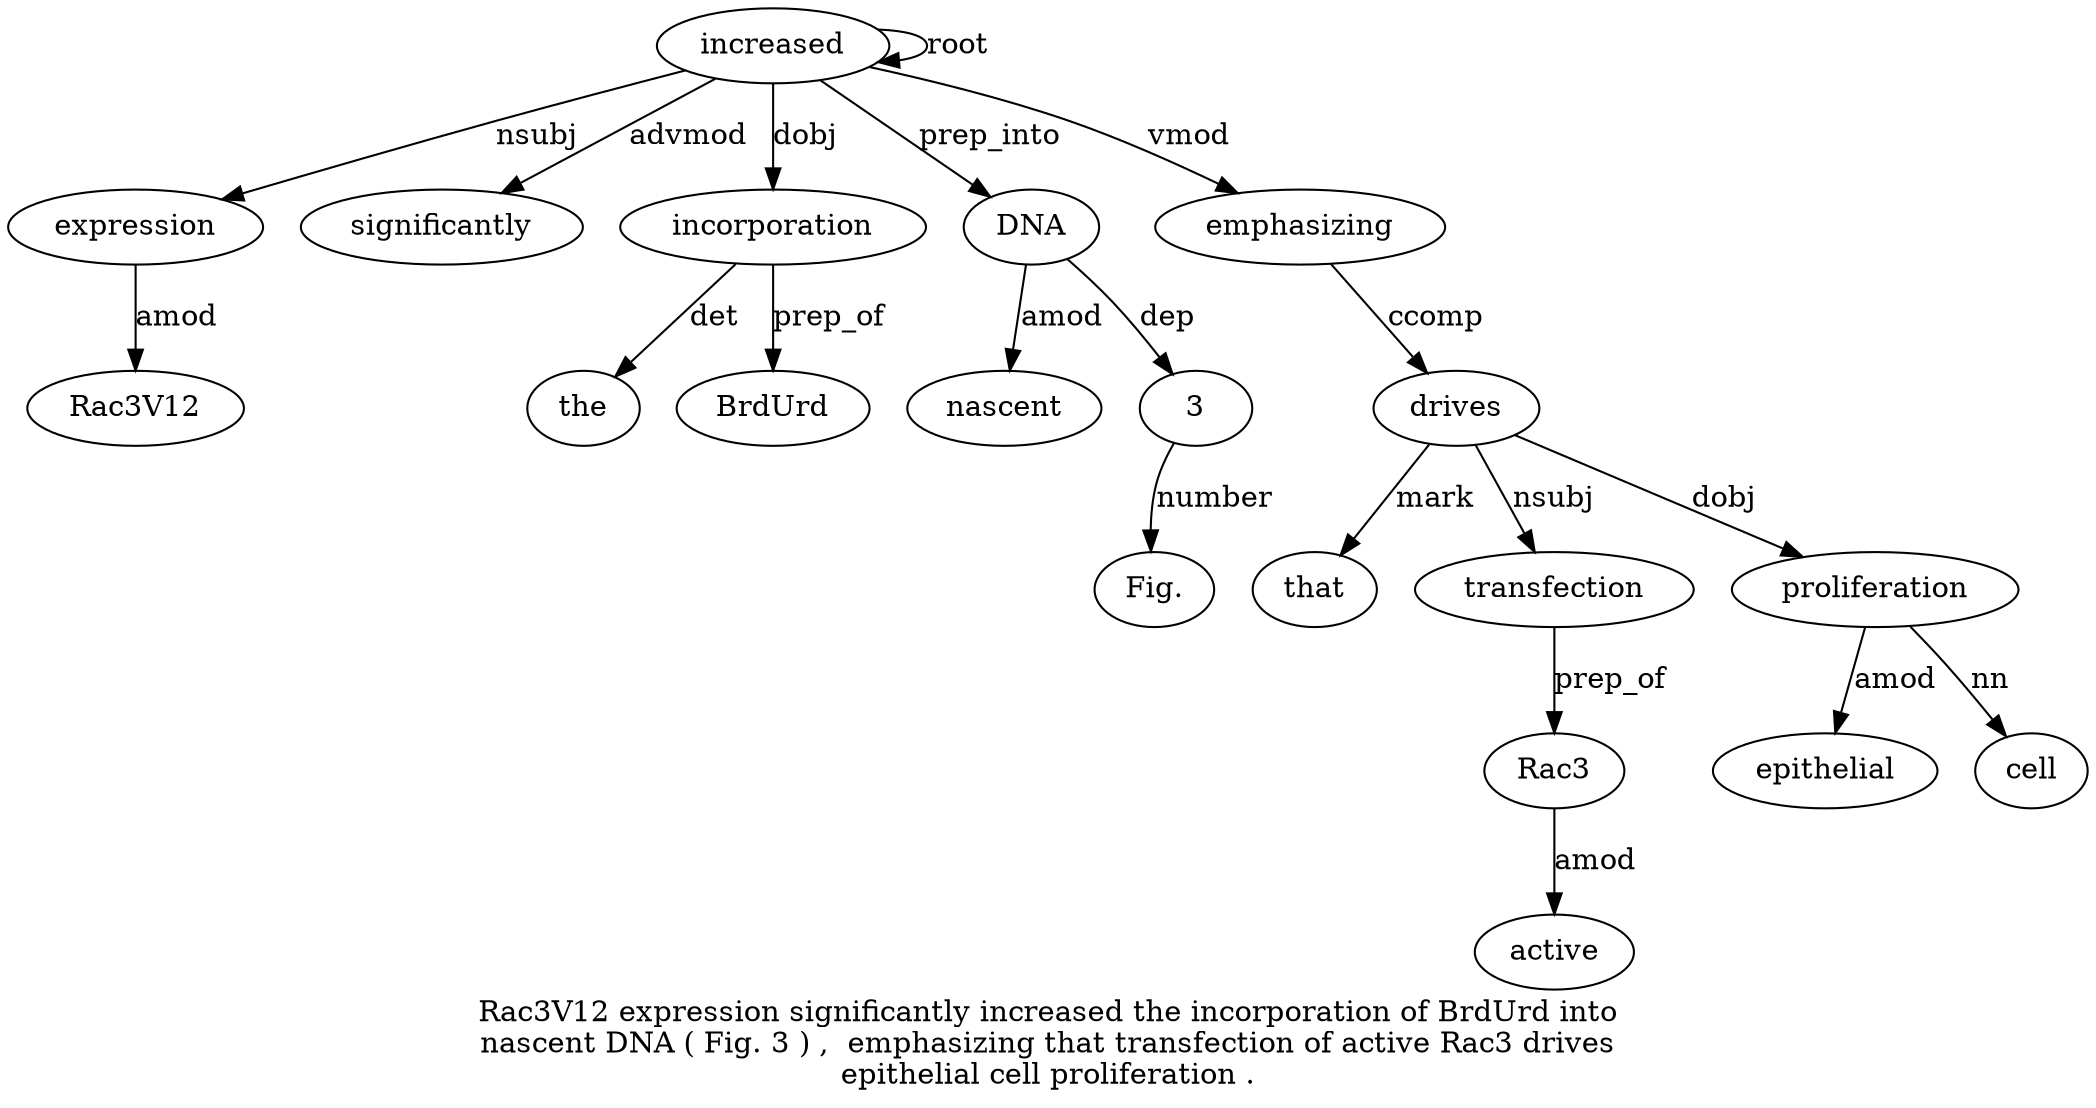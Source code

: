 digraph "Rac3V12 expression significantly increased the incorporation of BrdUrd into nascent DNA ( Fig. 3 ) ,  emphasizing that transfection of active Rac3 drives epithelial cell proliferation ." {
label="Rac3V12 expression significantly increased the incorporation of BrdUrd into
nascent DNA ( Fig. 3 ) ,  emphasizing that transfection of active Rac3 drives
epithelial cell proliferation .";
expression2 [style=filled, fillcolor=white, label=expression];
Rac3V12 [style=filled, fillcolor=white, label=Rac3V12];
expression2 -> Rac3V12  [label=amod];
increased4 [style=filled, fillcolor=white, label=increased];
increased4 -> expression2  [label=nsubj];
significantly3 [style=filled, fillcolor=white, label=significantly];
increased4 -> significantly3  [label=advmod];
increased4 -> increased4  [label=root];
incorporation6 [style=filled, fillcolor=white, label=incorporation];
the5 [style=filled, fillcolor=white, label=the];
incorporation6 -> the5  [label=det];
increased4 -> incorporation6  [label=dobj];
BrdUrd8 [style=filled, fillcolor=white, label=BrdUrd];
incorporation6 -> BrdUrd8  [label=prep_of];
DNA11 [style=filled, fillcolor=white, label=DNA];
nascent10 [style=filled, fillcolor=white, label=nascent];
DNA11 -> nascent10  [label=amod];
increased4 -> DNA11  [label=prep_into];
314 [style=filled, fillcolor=white, label=3];
"Fig.13" [style=filled, fillcolor=white, label="Fig."];
314 -> "Fig.13"  [label=number];
DNA11 -> 314  [label=dep];
emphasizing17 [style=filled, fillcolor=white, label=emphasizing];
increased4 -> emphasizing17  [label=vmod];
drives23 [style=filled, fillcolor=white, label=drives];
that18 [style=filled, fillcolor=white, label=that];
drives23 -> that18  [label=mark];
transfection19 [style=filled, fillcolor=white, label=transfection];
drives23 -> transfection19  [label=nsubj];
Rac322 [style=filled, fillcolor=white, label=Rac3];
active21 [style=filled, fillcolor=white, label=active];
Rac322 -> active21  [label=amod];
transfection19 -> Rac322  [label=prep_of];
emphasizing17 -> drives23  [label=ccomp];
proliferation26 [style=filled, fillcolor=white, label=proliferation];
epithelial24 [style=filled, fillcolor=white, label=epithelial];
proliferation26 -> epithelial24  [label=amod];
cell25 [style=filled, fillcolor=white, label=cell];
proliferation26 -> cell25  [label=nn];
drives23 -> proliferation26  [label=dobj];
}
